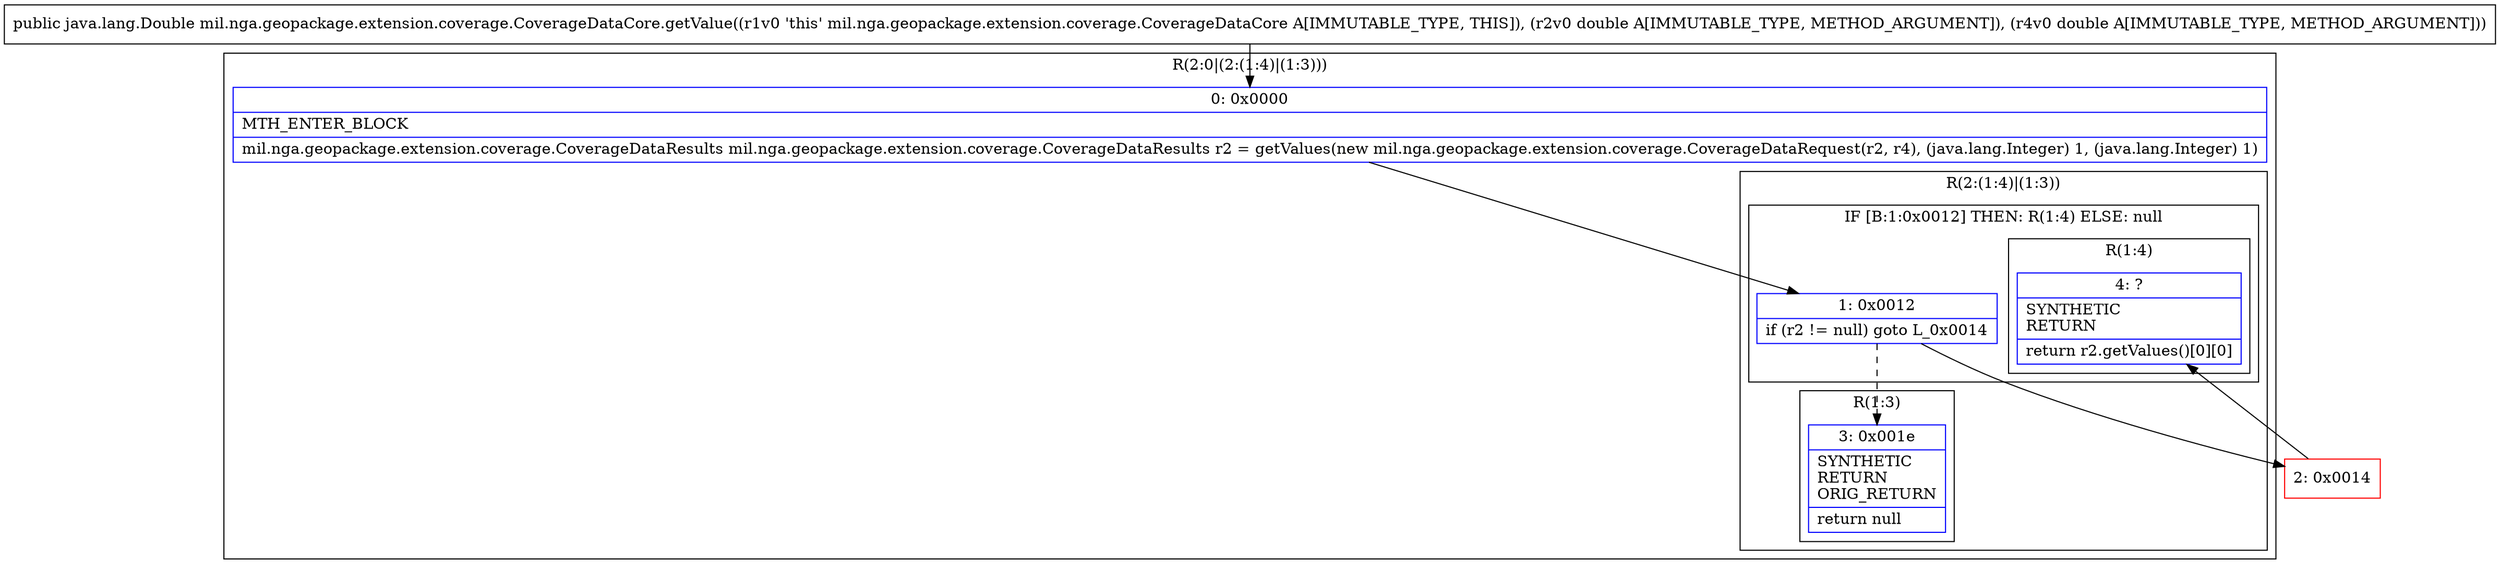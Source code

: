 digraph "CFG formil.nga.geopackage.extension.coverage.CoverageDataCore.getValue(DD)Ljava\/lang\/Double;" {
subgraph cluster_Region_1286148075 {
label = "R(2:0|(2:(1:4)|(1:3)))";
node [shape=record,color=blue];
Node_0 [shape=record,label="{0\:\ 0x0000|MTH_ENTER_BLOCK\l|mil.nga.geopackage.extension.coverage.CoverageDataResults mil.nga.geopackage.extension.coverage.CoverageDataResults r2 = getValues(new mil.nga.geopackage.extension.coverage.CoverageDataRequest(r2, r4), (java.lang.Integer) 1, (java.lang.Integer) 1)\l}"];
subgraph cluster_Region_1887103325 {
label = "R(2:(1:4)|(1:3))";
node [shape=record,color=blue];
subgraph cluster_IfRegion_283146670 {
label = "IF [B:1:0x0012] THEN: R(1:4) ELSE: null";
node [shape=record,color=blue];
Node_1 [shape=record,label="{1\:\ 0x0012|if (r2 != null) goto L_0x0014\l}"];
subgraph cluster_Region_603370304 {
label = "R(1:4)";
node [shape=record,color=blue];
Node_4 [shape=record,label="{4\:\ ?|SYNTHETIC\lRETURN\l|return r2.getValues()[0][0]\l}"];
}
}
subgraph cluster_Region_1208853076 {
label = "R(1:3)";
node [shape=record,color=blue];
Node_3 [shape=record,label="{3\:\ 0x001e|SYNTHETIC\lRETURN\lORIG_RETURN\l|return null\l}"];
}
}
}
Node_2 [shape=record,color=red,label="{2\:\ 0x0014}"];
MethodNode[shape=record,label="{public java.lang.Double mil.nga.geopackage.extension.coverage.CoverageDataCore.getValue((r1v0 'this' mil.nga.geopackage.extension.coverage.CoverageDataCore A[IMMUTABLE_TYPE, THIS]), (r2v0 double A[IMMUTABLE_TYPE, METHOD_ARGUMENT]), (r4v0 double A[IMMUTABLE_TYPE, METHOD_ARGUMENT])) }"];
MethodNode -> Node_0;
Node_0 -> Node_1;
Node_1 -> Node_2;
Node_1 -> Node_3[style=dashed];
Node_2 -> Node_4;
}

